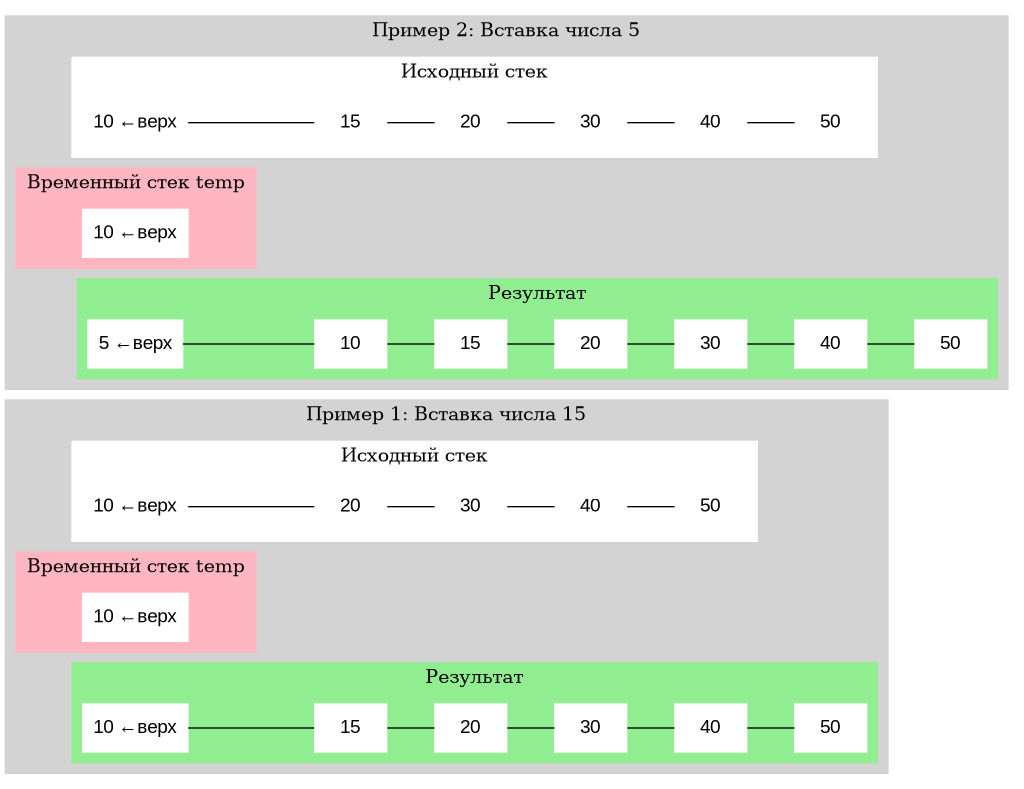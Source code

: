 @startdot
digraph G {
    rankdir=LR;
    node [shape=box, fontname="Arial"];
    
    subgraph cluster_example1 {
        label="Пример 1: Вставка числа 15";
        style=filled;
        color=lightgrey;
        
        subgraph cluster_orig1 {
            label="Исходный стек";
            style=filled;
            color=white;
            node [style=filled,color=white];
            
            s1_10 [label="10 ←верх"];
            s1_20 [label="20"];
            s1_30 [label="30"];
            s1_40 [label="40"];
            s1_50 [label="50"];
            
            s1_10 -> s1_20 -> s1_30 -> s1_40 -> s1_50 [dir=none];
        }
        
        subgraph cluster_temp1 {
            label="Временный стек temp";
            style=filled;
            color=lightpink;
            node [style=filled,color=white];
            
            t1_10 [label="10 ←верх"];
            
            t1_10 [dir=none];
        }
        
        subgraph cluster_result1 {
            label="Результат";
            style=filled;
            color=lightgreen;
            node [style=filled,color=white];
            
            r1_10 [label="10 ←верх"];
            r1_15 [label="15"];
            r1_20 [label="20"];
            r1_30 [label="30"];
            r1_40 [label="40"];
            r1_50 [label="50"];
            
            r1_10 -> r1_15 -> r1_20 -> r1_30 -> r1_40 -> r1_50 [dir=none];
        }
    }
    
    subgraph cluster_example2 {
        label="Пример 2: Вставка числа 5";
        style=filled;
        color=lightgrey;
        
        subgraph cluster_orig2 {
            label="Исходный стек";
            style=filled;
            color=white;
            node [style=filled,color=white];
            
            s2_10 [label="10 ←верх"];
            s2_15 [label="15"];
            s2_20 [label="20"];
            s2_30 [label="30"];
            s2_40 [label="40"];
            s2_50 [label="50"];
            
            s2_10 -> s2_15 -> s2_20 -> s2_30 -> s2_40 -> s2_50 [dir=none];
        }
        
        subgraph cluster_temp2 {
            label="Временный стек temp";
            style=filled;
            color=lightpink;
            node [style=filled,color=white];
            
            t2_10 [label="10 ←верх"];
            
            t2_10 [dir=none];
        }
        
        subgraph cluster_result2 {
            label="Результат";
            style=filled;
            color=lightgreen;
            node [style=filled,color=white];
            
            r2_5 [label="5 ←верх"];
            r2_10 [label="10"];
            r2_15 [label="15"];
            r2_20 [label="20"];
            r2_30 [label="30"];
            r2_40 [label="40"];
            r2_50 [label="50"];
            
            r2_5 -> r2_10 -> r2_15 -> r2_20 -> r2_30 -> r2_40 -> r2_50 [dir=none];
        }
    }
}
@enddot
